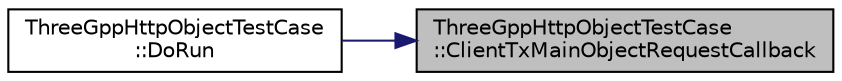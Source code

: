 digraph "ThreeGppHttpObjectTestCase::ClientTxMainObjectRequestCallback"
{
 // LATEX_PDF_SIZE
  edge [fontname="Helvetica",fontsize="10",labelfontname="Helvetica",labelfontsize="10"];
  node [fontname="Helvetica",fontsize="10",shape=record];
  rankdir="RL";
  Node1 [label="ThreeGppHttpObjectTestCase\l::ClientTxMainObjectRequestCallback",height=0.2,width=0.4,color="black", fillcolor="grey75", style="filled", fontcolor="black",tooltip="Connected with TxMainObjectRequest trace source of the client."];
  Node1 -> Node2 [dir="back",color="midnightblue",fontsize="10",style="solid",fontname="Helvetica"];
  Node2 [label="ThreeGppHttpObjectTestCase\l::DoRun",height=0.2,width=0.4,color="black", fillcolor="white", style="filled",URL="$class_three_gpp_http_object_test_case.html#a41234f035937ee1b044864f3db643b7d",tooltip="Implementation to actually run this TestCase."];
}
